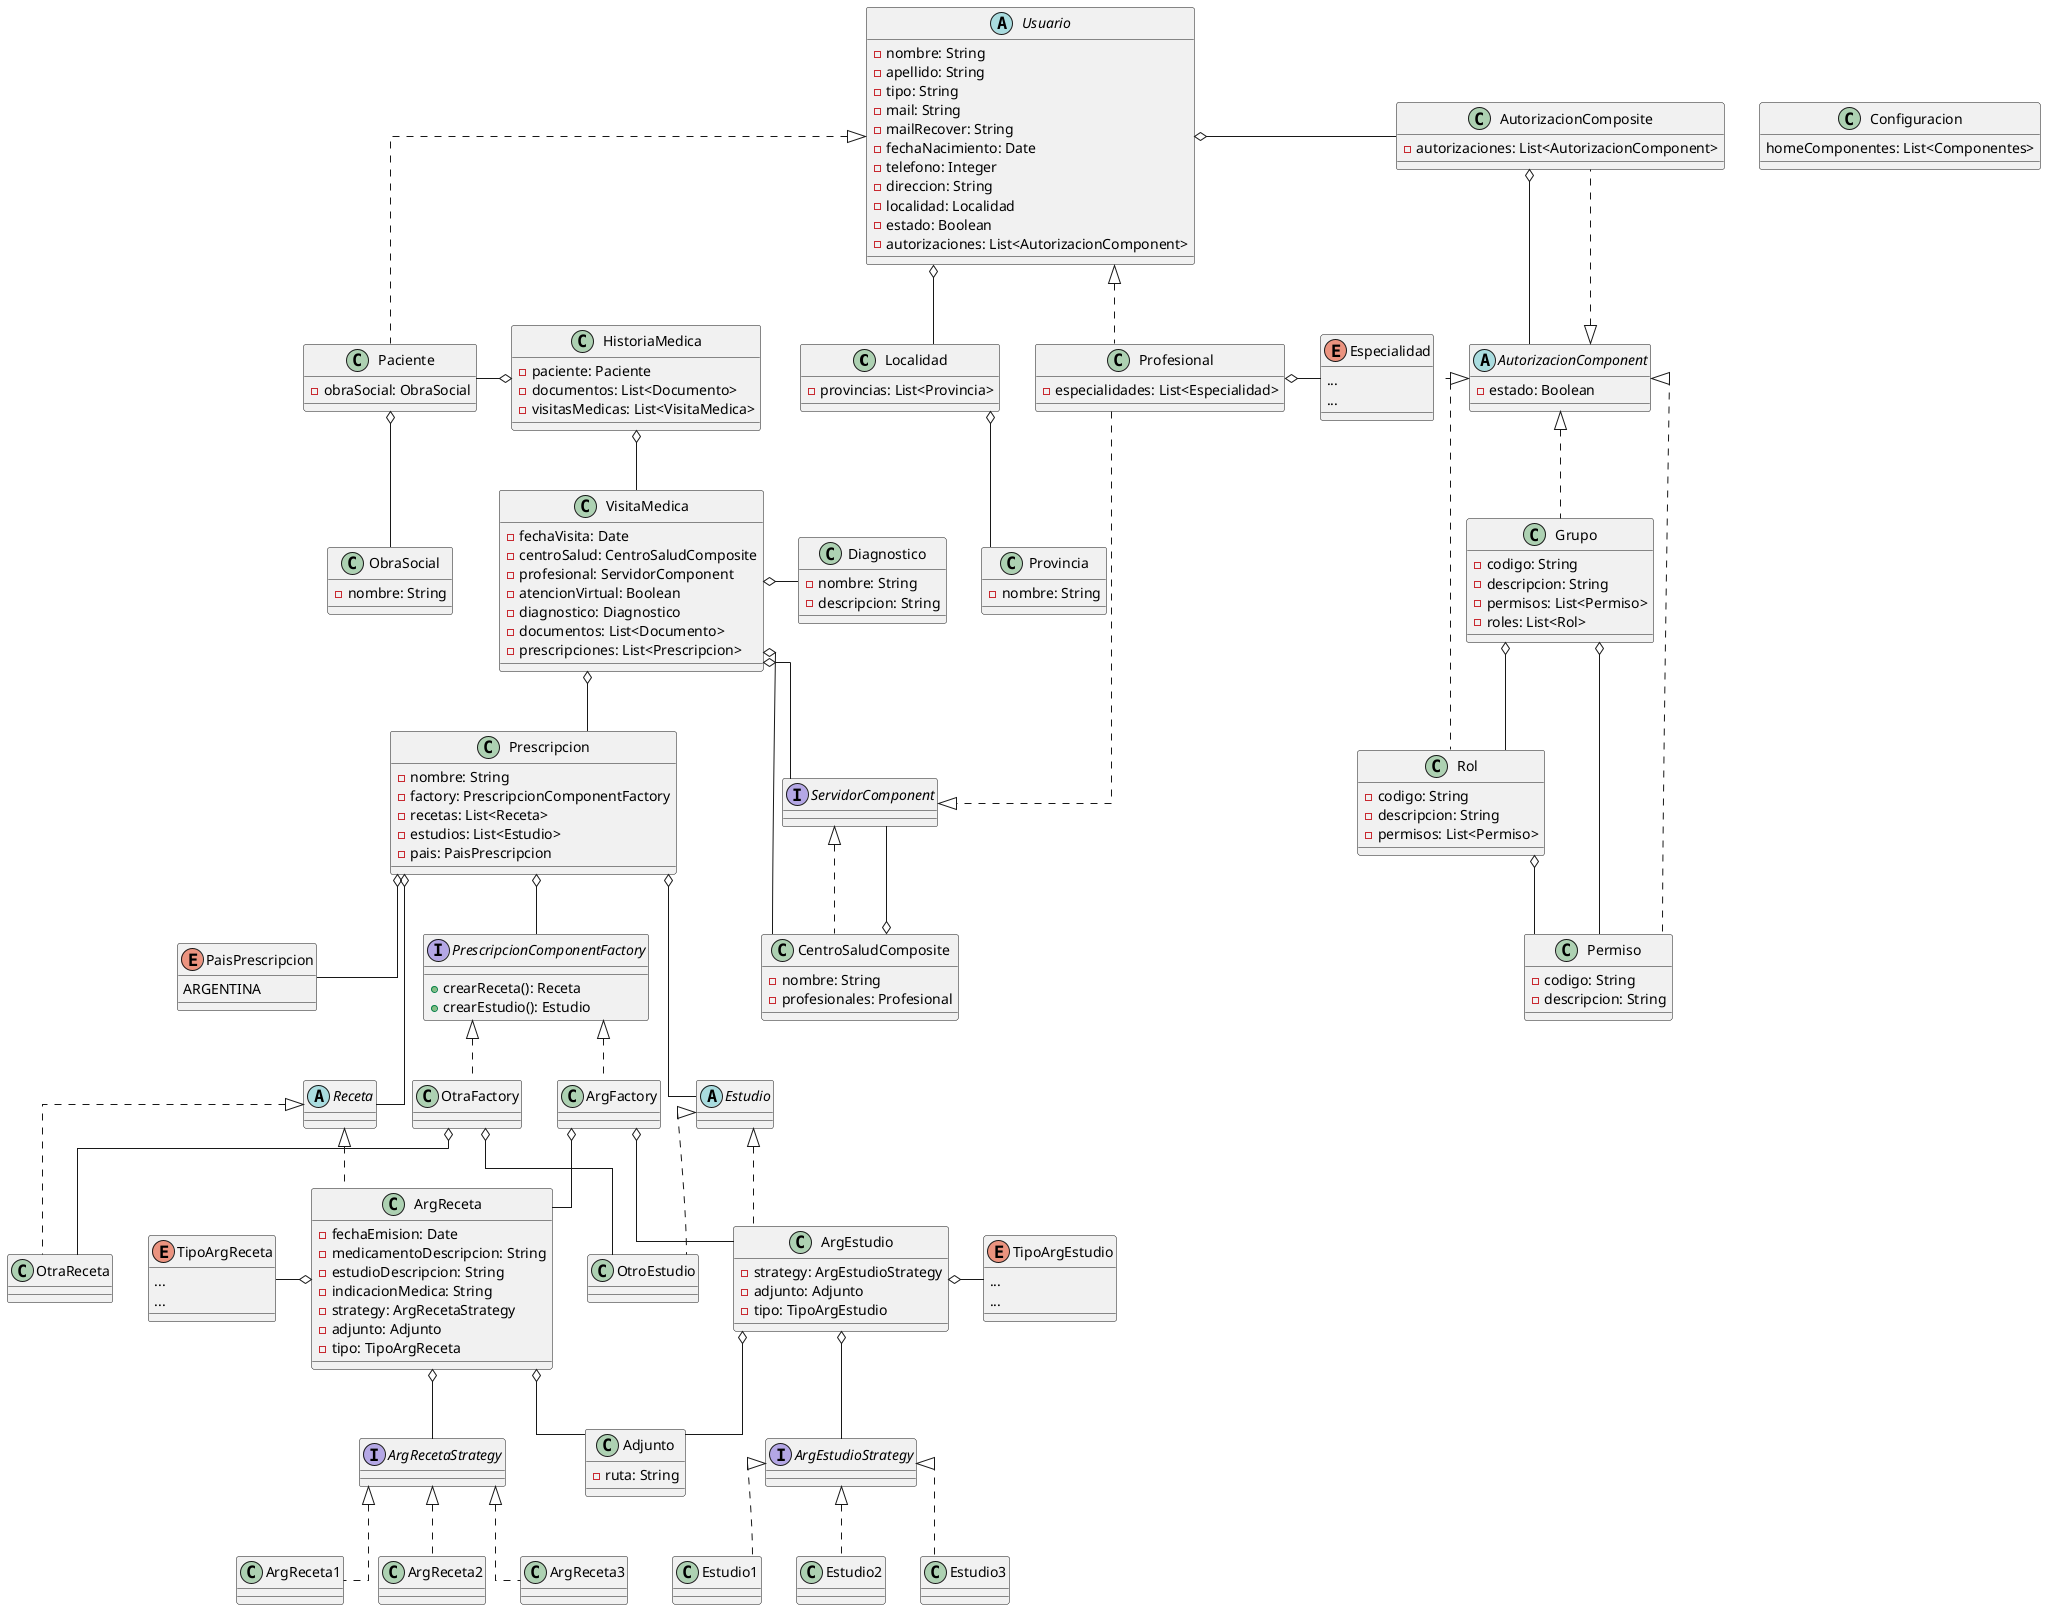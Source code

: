 @startuml HistoriaMedica
skinparam linetype ortho
class Localidad{
    -provincias: List<Provincia>
}

class Provincia{
    -nombre: String
}

class Configuracion{
    homeComponentes: List<Componentes>
}

abstract Usuario{
    -nombre: String
    -apellido: String
    -tipo: String
    -mail: String
    -mailRecover: String
    -fechaNacimiento: Date
    -telefono: Integer
    -direccion: String
    -localidad: Localidad 
    -estado: Boolean
    -autorizaciones: List<AutorizacionComponent>

}

abstract AutorizacionComponent{
    -estado: Boolean
}

class AutorizacionComposite{
    -autorizaciones: List<AutorizacionComponent>
}

class Grupo{
    -codigo: String
    -descripcion: String
    -permisos: List<Permiso>
    -roles: List<Rol>
}

class Rol{
    -codigo: String
    -descripcion: String
    -permisos: List<Permiso>
}

class Permiso{
    -codigo: String
    -descripcion: String
}

class HistoriaMedica{
    -paciente: Paciente
    -documentos: List<Documento>
    -visitasMedicas: List<VisitaMedica>
}

class Paciente{
    -obraSocial: ObraSocial
}

class ObraSocial{
    -nombre: String
}

class VisitaMedica{
    -fechaVisita: Date
    -centroSalud: CentroSaludComposite
    -profesional: ServidorComponent
    -atencionVirtual: Boolean
    -diagnostico: Diagnostico
    -documentos: List<Documento>
    -prescripciones: List<Prescripcion>
}

class CentroSaludComposite{
	-nombre: String
 	-profesionales: Profesional
    
}

class Adjunto{
    -ruta: String
}

class Profesional{
    -especialidades: List<Especialidad>
}

Enum Especialidad{
    ...
    ...
}

class Diagnostico{
    -nombre: String
    -descripcion: String
}

class Prescripcion{
    -nombre: String
    -factory: PrescripcionComponentFactory
    -recetas: List<Receta>
    -estudios: List<Estudio>
    -pais: PaisPrescripcion
}

class ArgFactory{}

interface PrescripcionComponentFactory{
    +crearReceta(): Receta
    +crearEstudio(): Estudio
}

enum PaisPrescripcion{
    ARGENTINA
}

class ArgReceta{
    -fechaEmision: Date
    -medicamentoDescripcion: String
    -estudioDescripcion: String
    -indicacionMedica: String
    -strategy: ArgRecetaStrategy
    -adjunto: Adjunto
    -tipo: TipoArgReceta
}

class ArgEstudio{
    -strategy: ArgEstudioStrategy
    -adjunto: Adjunto
    -tipo: TipoArgEstudio
}

interface ArgRecetaStrategy{}

interface ArgEstudioStrategy{}

abstract Receta{}

abstract Estudio{}

enum TipoArgEstudio{
...
...
}

Enum TipoArgReceta{
    ...
    ...
}

interface ServidorComponent {}

ServidorComponent <|.. CentroSaludComposite
ServidorComponent <|.left. Profesional
CentroSaludComposite o-- ServidorComponent

HistoriaMedica o-left- Paciente
HistoriaMedica o-- VisitaMedica

VisitaMedica o-- ServidorComponent
VisitaMedica o-- CentroSaludComposite
VisitaMedica o-right- Diagnostico
VisitaMedica o-- Prescripcion

Prescripcion o-- PrescripcionComponentFactory
Prescripcion o-- Receta
Prescripcion o-- Estudio
Prescripcion o-- PaisPrescripcion

PrescripcionComponentFactory <|.. ArgFactory
PrescripcionComponentFactory <|.. OtraFactory

ArgFactory o-- ArgReceta
ArgFactory o-- ArgEstudio

OtraFactory o-- OtraReceta
OtraFactory o-- OtroEstudio

Receta <|.. ArgReceta
Receta <|.. OtraReceta

Estudio <|.. OtroEstudio
Estudio <|.. ArgEstudio

ArgReceta o-left- TipoArgReceta
ArgReceta o-- Adjunto
ArgReceta o-- ArgRecetaStrategy

ArgRecetaStrategy <|.. ArgReceta1
ArgRecetaStrategy <|.. ArgReceta2
ArgRecetaStrategy <|.. ArgReceta3

ArgEstudio o-right- TipoArgEstudio
ArgEstudio o-- Adjunto
ArgEstudio o-- ArgEstudioStrategy

ArgEstudioStrategy <|.. Estudio1
ArgEstudioStrategy <|.. Estudio2
ArgEstudioStrategy <|.. Estudio3

Profesional o-right- Especialidad

Usuario <|.. Paciente
Usuario <|.. Profesional
Usuario o-- Localidad
Usuario o-right- AutorizacionComposite

AutorizacionComposite o-- AutorizacionComponent
AutorizacionComponent <|.. AutorizacionComposite
AutorizacionComponent <|.. Grupo
AutorizacionComponent <|.. Permiso
AutorizacionComponent <|.. Rol

Grupo o-- Permiso
Grupo o-- Rol

Rol o-- Permiso

Localidad o-- Provincia

Paciente o-down- ObraSocial

@enduml